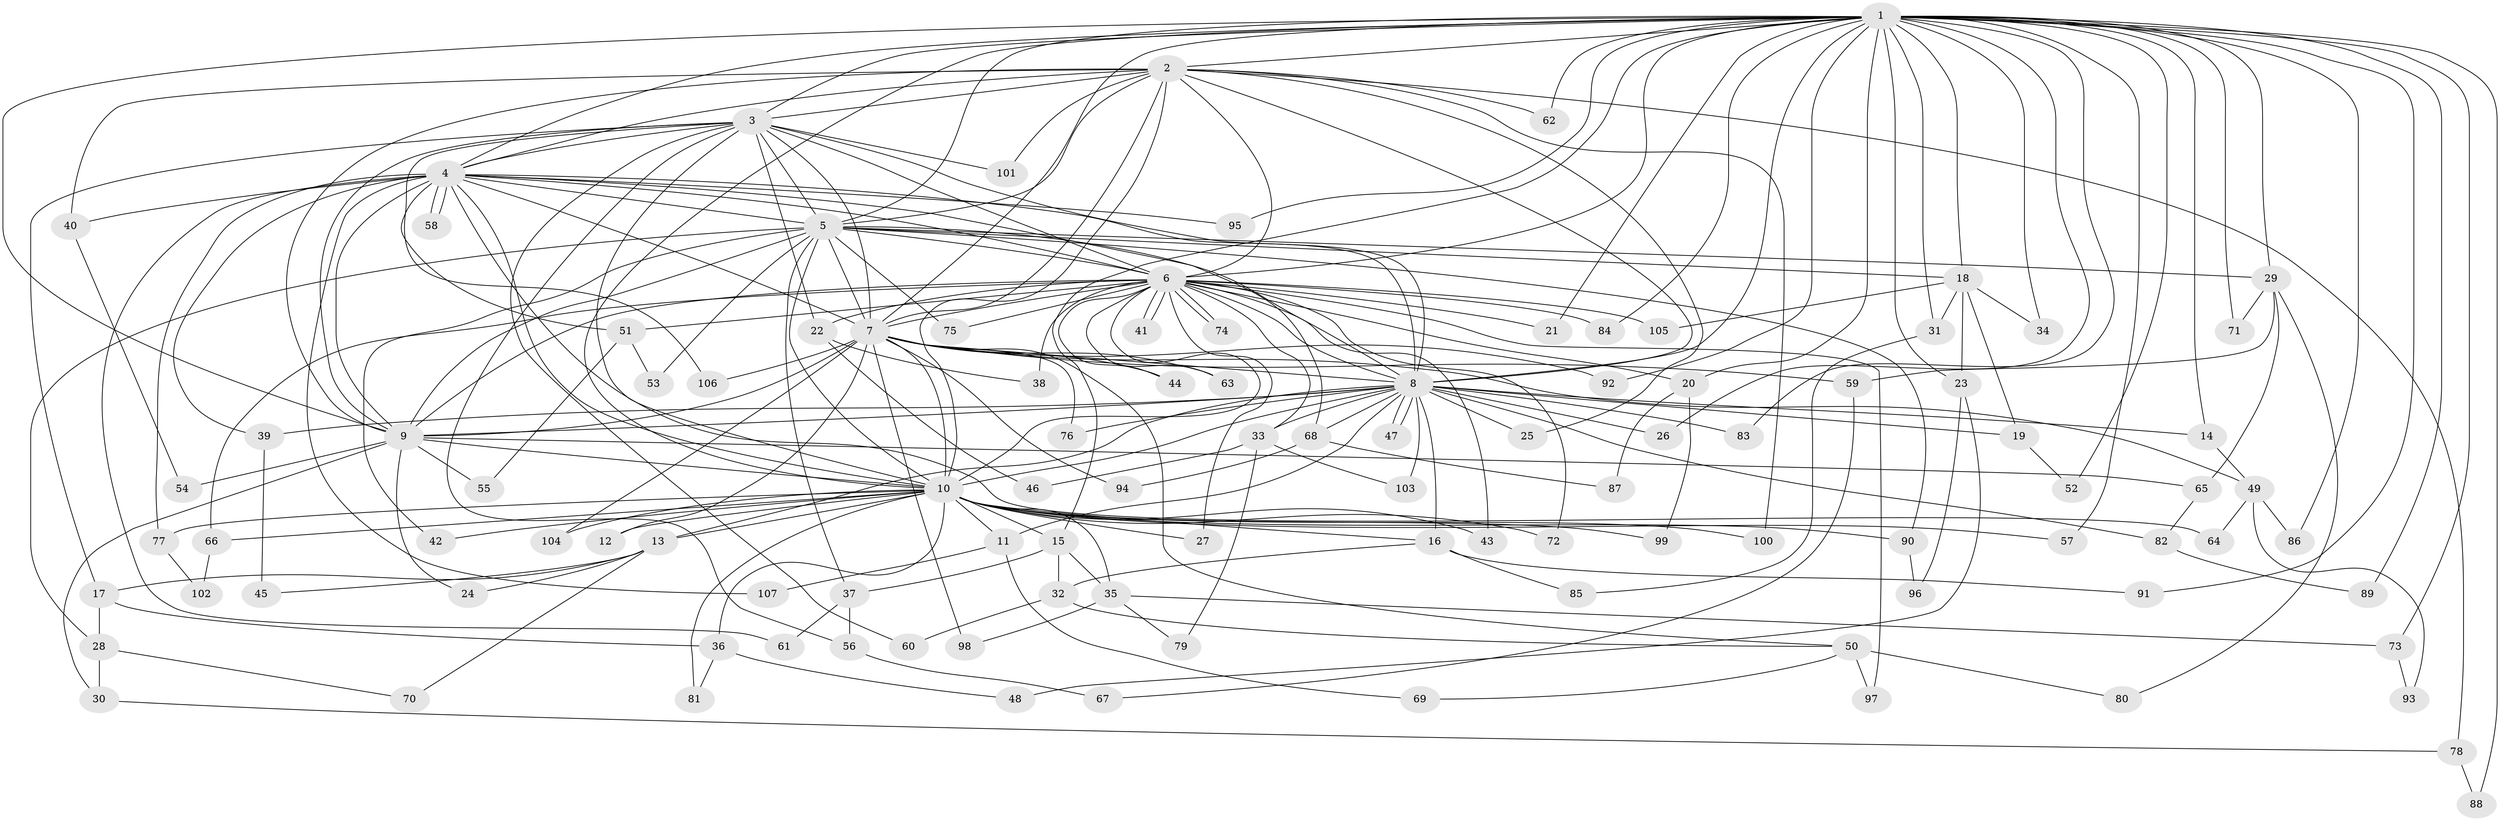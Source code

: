 // coarse degree distribution, {29: 0.011764705882352941, 30: 0.011764705882352941, 15: 0.011764705882352941, 19: 0.023529411764705882, 16: 0.011764705882352941, 26: 0.011764705882352941, 23: 0.011764705882352941, 13: 0.011764705882352941, 4: 0.08235294117647059, 6: 0.03529411764705882, 3: 0.1411764705882353, 7: 0.011764705882352941, 5: 0.07058823529411765, 2: 0.5411764705882353, 1: 0.011764705882352941}
// Generated by graph-tools (version 1.1) at 2025/41/03/06/25 10:41:42]
// undirected, 107 vertices, 239 edges
graph export_dot {
graph [start="1"]
  node [color=gray90,style=filled];
  1;
  2;
  3;
  4;
  5;
  6;
  7;
  8;
  9;
  10;
  11;
  12;
  13;
  14;
  15;
  16;
  17;
  18;
  19;
  20;
  21;
  22;
  23;
  24;
  25;
  26;
  27;
  28;
  29;
  30;
  31;
  32;
  33;
  34;
  35;
  36;
  37;
  38;
  39;
  40;
  41;
  42;
  43;
  44;
  45;
  46;
  47;
  48;
  49;
  50;
  51;
  52;
  53;
  54;
  55;
  56;
  57;
  58;
  59;
  60;
  61;
  62;
  63;
  64;
  65;
  66;
  67;
  68;
  69;
  70;
  71;
  72;
  73;
  74;
  75;
  76;
  77;
  78;
  79;
  80;
  81;
  82;
  83;
  84;
  85;
  86;
  87;
  88;
  89;
  90;
  91;
  92;
  93;
  94;
  95;
  96;
  97;
  98;
  99;
  100;
  101;
  102;
  103;
  104;
  105;
  106;
  107;
  1 -- 2;
  1 -- 3;
  1 -- 4;
  1 -- 5;
  1 -- 6;
  1 -- 7;
  1 -- 8;
  1 -- 9;
  1 -- 10;
  1 -- 14;
  1 -- 15;
  1 -- 18;
  1 -- 20;
  1 -- 21;
  1 -- 23;
  1 -- 26;
  1 -- 29;
  1 -- 31;
  1 -- 34;
  1 -- 52;
  1 -- 57;
  1 -- 62;
  1 -- 71;
  1 -- 73;
  1 -- 83;
  1 -- 84;
  1 -- 86;
  1 -- 88;
  1 -- 89;
  1 -- 91;
  1 -- 92;
  1 -- 95;
  2 -- 3;
  2 -- 4;
  2 -- 5;
  2 -- 6;
  2 -- 7;
  2 -- 8;
  2 -- 9;
  2 -- 10;
  2 -- 25;
  2 -- 40;
  2 -- 62;
  2 -- 78;
  2 -- 100;
  2 -- 101;
  3 -- 4;
  3 -- 5;
  3 -- 6;
  3 -- 7;
  3 -- 8;
  3 -- 9;
  3 -- 10;
  3 -- 17;
  3 -- 22;
  3 -- 56;
  3 -- 60;
  3 -- 101;
  3 -- 106;
  4 -- 5;
  4 -- 6;
  4 -- 7;
  4 -- 8;
  4 -- 9;
  4 -- 10;
  4 -- 39;
  4 -- 40;
  4 -- 51;
  4 -- 58;
  4 -- 58;
  4 -- 61;
  4 -- 64;
  4 -- 68;
  4 -- 77;
  4 -- 95;
  4 -- 107;
  5 -- 6;
  5 -- 7;
  5 -- 8;
  5 -- 9;
  5 -- 10;
  5 -- 18;
  5 -- 28;
  5 -- 29;
  5 -- 37;
  5 -- 42;
  5 -- 53;
  5 -- 75;
  5 -- 90;
  6 -- 7;
  6 -- 8;
  6 -- 9;
  6 -- 10;
  6 -- 20;
  6 -- 21;
  6 -- 22;
  6 -- 27;
  6 -- 33;
  6 -- 38;
  6 -- 41;
  6 -- 41;
  6 -- 43;
  6 -- 44;
  6 -- 51;
  6 -- 63;
  6 -- 66;
  6 -- 72;
  6 -- 74;
  6 -- 74;
  6 -- 75;
  6 -- 84;
  6 -- 97;
  6 -- 105;
  7 -- 8;
  7 -- 9;
  7 -- 10;
  7 -- 12;
  7 -- 44;
  7 -- 49;
  7 -- 50;
  7 -- 59;
  7 -- 63;
  7 -- 76;
  7 -- 92;
  7 -- 94;
  7 -- 98;
  7 -- 104;
  7 -- 106;
  8 -- 9;
  8 -- 10;
  8 -- 11;
  8 -- 13;
  8 -- 14;
  8 -- 16;
  8 -- 19;
  8 -- 25;
  8 -- 26;
  8 -- 33;
  8 -- 39;
  8 -- 47;
  8 -- 47;
  8 -- 68;
  8 -- 76;
  8 -- 82;
  8 -- 83;
  8 -- 103;
  9 -- 10;
  9 -- 24;
  9 -- 30;
  9 -- 54;
  9 -- 55;
  9 -- 65;
  10 -- 11;
  10 -- 12;
  10 -- 13;
  10 -- 15;
  10 -- 16;
  10 -- 27;
  10 -- 35;
  10 -- 36;
  10 -- 42;
  10 -- 43;
  10 -- 57;
  10 -- 66;
  10 -- 72;
  10 -- 77;
  10 -- 81;
  10 -- 90;
  10 -- 99;
  10 -- 100;
  10 -- 104;
  11 -- 69;
  11 -- 107;
  13 -- 17;
  13 -- 24;
  13 -- 45;
  13 -- 70;
  14 -- 49;
  15 -- 32;
  15 -- 35;
  15 -- 37;
  16 -- 32;
  16 -- 85;
  16 -- 91;
  17 -- 28;
  17 -- 36;
  18 -- 19;
  18 -- 23;
  18 -- 31;
  18 -- 34;
  18 -- 105;
  19 -- 52;
  20 -- 87;
  20 -- 99;
  22 -- 38;
  22 -- 46;
  23 -- 48;
  23 -- 96;
  28 -- 30;
  28 -- 70;
  29 -- 59;
  29 -- 65;
  29 -- 71;
  29 -- 80;
  30 -- 78;
  31 -- 85;
  32 -- 50;
  32 -- 60;
  33 -- 46;
  33 -- 79;
  33 -- 103;
  35 -- 73;
  35 -- 79;
  35 -- 98;
  36 -- 48;
  36 -- 81;
  37 -- 56;
  37 -- 61;
  39 -- 45;
  40 -- 54;
  49 -- 64;
  49 -- 86;
  49 -- 93;
  50 -- 69;
  50 -- 80;
  50 -- 97;
  51 -- 53;
  51 -- 55;
  56 -- 67;
  59 -- 67;
  65 -- 82;
  66 -- 102;
  68 -- 87;
  68 -- 94;
  73 -- 93;
  77 -- 102;
  78 -- 88;
  82 -- 89;
  90 -- 96;
}
